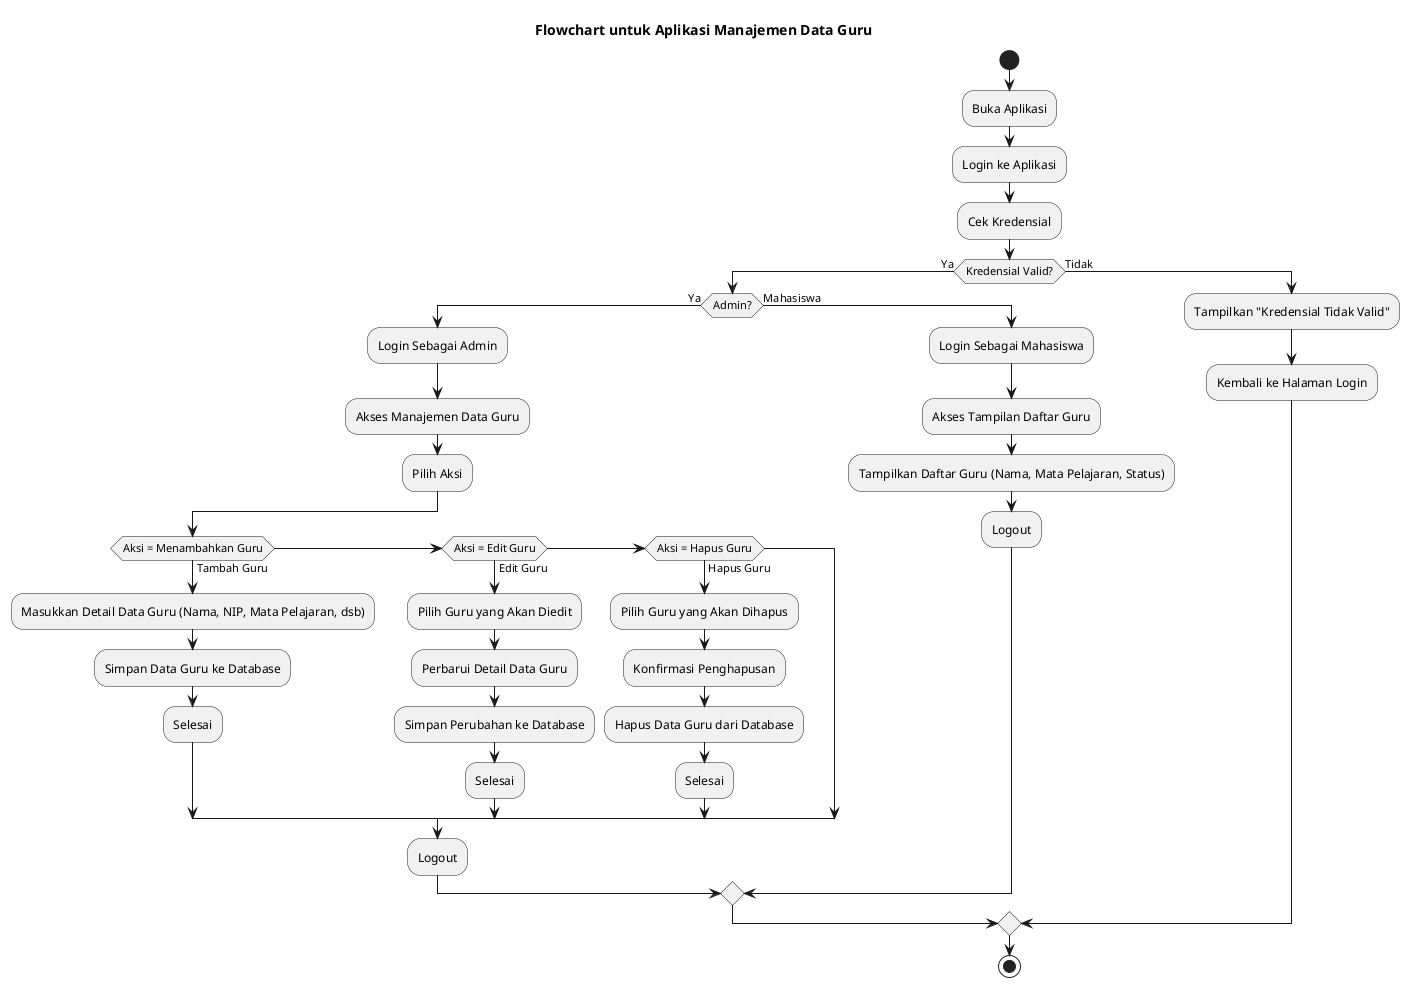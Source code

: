 @startuml dataguru_flowchart
title Flowchart untuk Aplikasi Manajemen Data Guru

start

:Buka Aplikasi;

:Login ke Aplikasi;

:Cek Kredensial;

if (Kredensial Valid?) then (Ya)
    if (Admin?) then (Ya)
        :Login Sebagai Admin;
        :Akses Manajemen Data Guru;
        :Pilih Aksi;
        if (Aksi = Menambahkan Guru) then (Tambah Guru)
            :Masukkan Detail Data Guru (Nama, NIP, Mata Pelajaran, dsb);
            :Simpan Data Guru ke Database;
            :Selesai;
        elseif (Aksi = Edit Guru) then (Edit Guru)
            :Pilih Guru yang Akan Diedit;
            :Perbarui Detail Data Guru;
            :Simpan Perubahan ke Database;
            :Selesai;
        elseif (Aksi = Hapus Guru) then (Hapus Guru)
            :Pilih Guru yang Akan Dihapus;
            :Konfirmasi Penghapusan;
            :Hapus Data Guru dari Database;
            :Selesai;
        endif
        :Logout;
    else (Mahasiswa)
        :Login Sebagai Mahasiswa;
        :Akses Tampilan Daftar Guru;
        :Tampilkan Daftar Guru (Nama, Mata Pelajaran, Status);
        :Logout;
    endif
else (Tidak)
    :Tampilkan "Kredensial Tidak Valid";
    :Kembali ke Halaman Login;
endif

stop

@enduml
